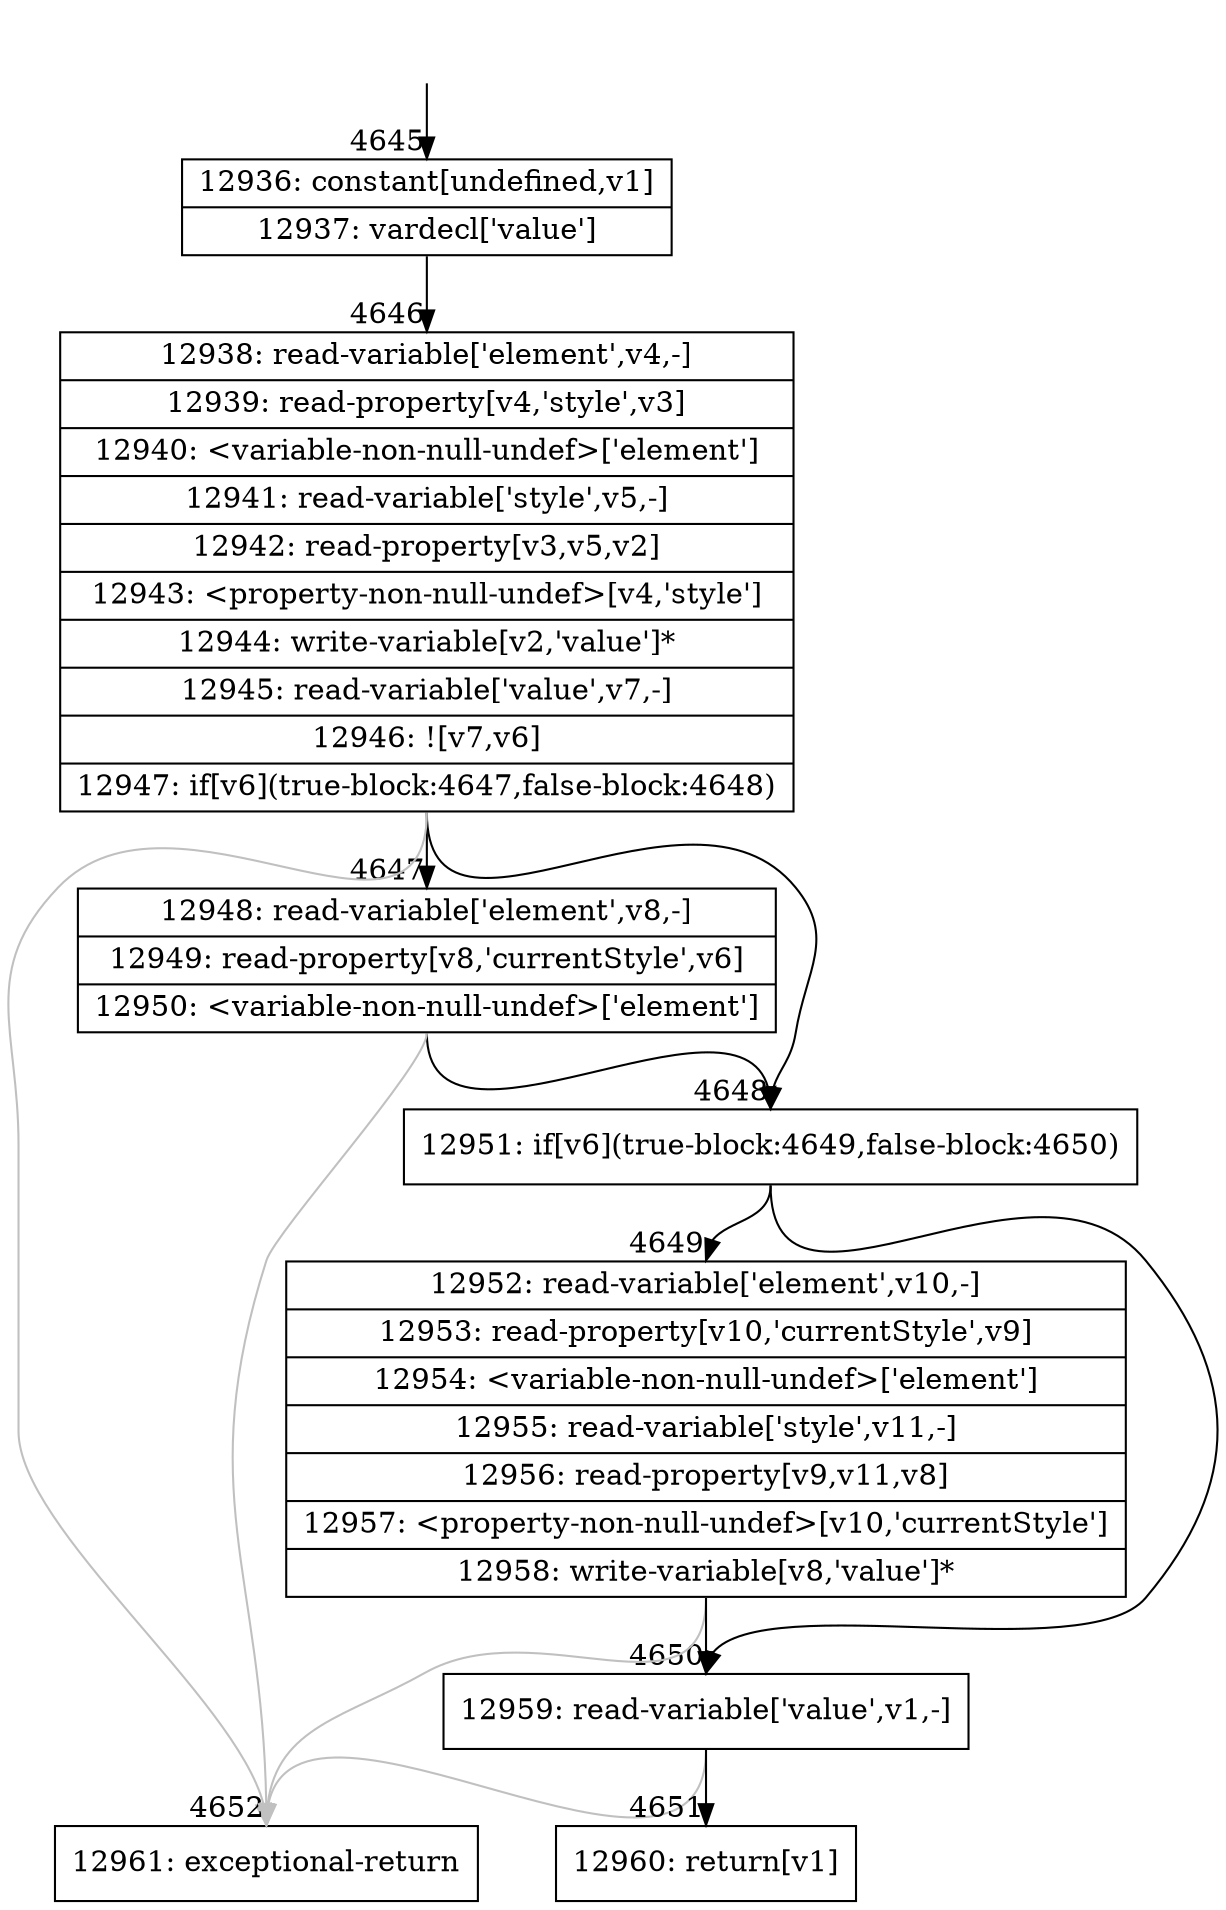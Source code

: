 digraph {
rankdir="TD"
BB_entry372[shape=none,label=""];
BB_entry372 -> BB4645 [tailport=s, headport=n, headlabel="    4645"]
BB4645 [shape=record label="{12936: constant[undefined,v1]|12937: vardecl['value']}" ] 
BB4645 -> BB4646 [tailport=s, headport=n, headlabel="      4646"]
BB4646 [shape=record label="{12938: read-variable['element',v4,-]|12939: read-property[v4,'style',v3]|12940: \<variable-non-null-undef\>['element']|12941: read-variable['style',v5,-]|12942: read-property[v3,v5,v2]|12943: \<property-non-null-undef\>[v4,'style']|12944: write-variable[v2,'value']*|12945: read-variable['value',v7,-]|12946: ![v7,v6]|12947: if[v6](true-block:4647,false-block:4648)}" ] 
BB4646 -> BB4648 [tailport=s, headport=n, headlabel="      4648"]
BB4646 -> BB4647 [tailport=s, headport=n, headlabel="      4647"]
BB4646 -> BB4652 [tailport=s, headport=n, color=gray, headlabel="      4652"]
BB4647 [shape=record label="{12948: read-variable['element',v8,-]|12949: read-property[v8,'currentStyle',v6]|12950: \<variable-non-null-undef\>['element']}" ] 
BB4647 -> BB4648 [tailport=s, headport=n]
BB4647 -> BB4652 [tailport=s, headport=n, color=gray]
BB4648 [shape=record label="{12951: if[v6](true-block:4649,false-block:4650)}" ] 
BB4648 -> BB4649 [tailport=s, headport=n, headlabel="      4649"]
BB4648 -> BB4650 [tailport=s, headport=n, headlabel="      4650"]
BB4649 [shape=record label="{12952: read-variable['element',v10,-]|12953: read-property[v10,'currentStyle',v9]|12954: \<variable-non-null-undef\>['element']|12955: read-variable['style',v11,-]|12956: read-property[v9,v11,v8]|12957: \<property-non-null-undef\>[v10,'currentStyle']|12958: write-variable[v8,'value']*}" ] 
BB4649 -> BB4650 [tailport=s, headport=n]
BB4649 -> BB4652 [tailport=s, headport=n, color=gray]
BB4650 [shape=record label="{12959: read-variable['value',v1,-]}" ] 
BB4650 -> BB4651 [tailport=s, headport=n, headlabel="      4651"]
BB4650 -> BB4652 [tailport=s, headport=n, color=gray]
BB4651 [shape=record label="{12960: return[v1]}" ] 
BB4652 [shape=record label="{12961: exceptional-return}" ] 
//#$~ 3508
}
